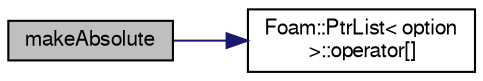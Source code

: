digraph "makeAbsolute"
{
  bgcolor="transparent";
  edge [fontname="FreeSans",fontsize="10",labelfontname="FreeSans",labelfontsize="10"];
  node [fontname="FreeSans",fontsize="10",shape=record];
  rankdir="LR";
  Node1385 [label="makeAbsolute",height=0.2,width=0.4,color="black", fillcolor="grey75", style="filled", fontcolor="black"];
  Node1385 -> Node1386 [color="midnightblue",fontsize="10",style="solid",fontname="FreeSans"];
  Node1386 [label="Foam::PtrList\< option\l \>::operator[]",height=0.2,width=0.4,color="black",URL="$a25914.html#a92eab3a97cd59afdf63a26b0a90642a9",tooltip="Return element const reference. "];
}
